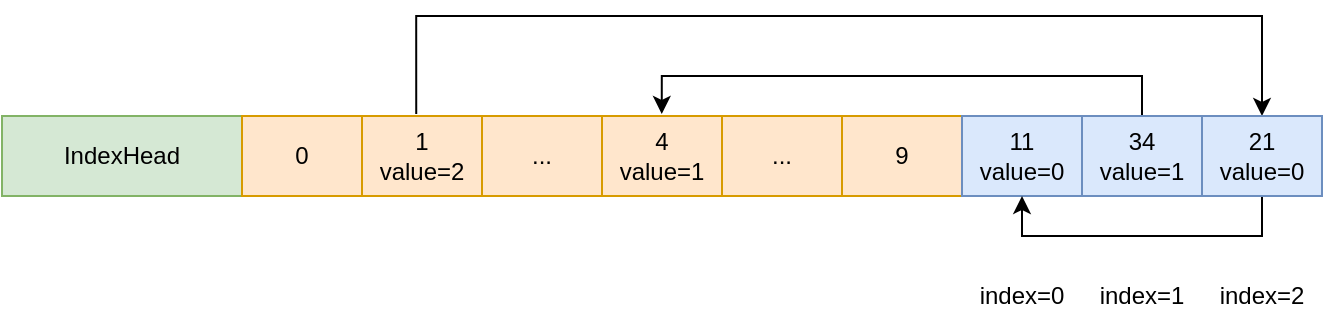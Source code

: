 <mxfile version="14.6.5" type="github">
  <diagram id="IyXbGtLOxJqc0Fvp0fRq" name="Page-1">
    <mxGraphModel dx="1773" dy="536" grid="1" gridSize="10" guides="1" tooltips="1" connect="1" arrows="1" fold="1" page="1" pageScale="1" pageWidth="827" pageHeight="1169" math="0" shadow="0">
      <root>
        <mxCell id="0" />
        <mxCell id="1" parent="0" />
        <mxCell id="7pgBq9qDwBBXRbjPiI7Y-23" value="IndexHead" style="rounded=0;whiteSpace=wrap;html=1;fillColor=#d5e8d4;strokeColor=#82b366;" vertex="1" parent="1">
          <mxGeometry x="-50" y="270" width="120" height="40" as="geometry" />
        </mxCell>
        <mxCell id="7pgBq9qDwBBXRbjPiI7Y-28" value="" style="shape=table;html=1;whiteSpace=wrap;startSize=0;container=1;collapsible=0;childLayout=tableLayout;fillColor=#ffe6cc;strokeColor=#d79b00;" vertex="1" parent="1">
          <mxGeometry x="70" y="270" width="360" height="40" as="geometry" />
        </mxCell>
        <mxCell id="7pgBq9qDwBBXRbjPiI7Y-29" value="" style="shape=partialRectangle;html=1;whiteSpace=wrap;collapsible=0;dropTarget=0;pointerEvents=0;fillColor=none;top=0;left=0;bottom=0;right=0;points=[[0,0.5],[1,0.5]];portConstraint=eastwest;" vertex="1" parent="7pgBq9qDwBBXRbjPiI7Y-28">
          <mxGeometry width="360" height="40" as="geometry" />
        </mxCell>
        <mxCell id="7pgBq9qDwBBXRbjPiI7Y-62" value="0" style="shape=partialRectangle;html=1;whiteSpace=wrap;connectable=0;fillColor=none;top=0;left=0;bottom=0;right=0;overflow=hidden;" vertex="1" parent="7pgBq9qDwBBXRbjPiI7Y-29">
          <mxGeometry width="60" height="40" as="geometry" />
        </mxCell>
        <mxCell id="7pgBq9qDwBBXRbjPiI7Y-59" value="1&lt;br&gt;value=2" style="shape=partialRectangle;html=1;whiteSpace=wrap;connectable=0;fillColor=none;top=0;left=0;bottom=0;right=0;overflow=hidden;" vertex="1" parent="7pgBq9qDwBBXRbjPiI7Y-29">
          <mxGeometry x="60" width="60" height="40" as="geometry" />
        </mxCell>
        <mxCell id="7pgBq9qDwBBXRbjPiI7Y-53" value="..." style="shape=partialRectangle;html=1;whiteSpace=wrap;connectable=0;fillColor=none;top=0;left=0;bottom=0;right=0;overflow=hidden;" vertex="1" parent="7pgBq9qDwBBXRbjPiI7Y-29">
          <mxGeometry x="120" width="60" height="40" as="geometry" />
        </mxCell>
        <mxCell id="7pgBq9qDwBBXRbjPiI7Y-50" value="4&lt;br&gt;value=1" style="shape=partialRectangle;html=1;whiteSpace=wrap;connectable=0;fillColor=none;top=0;left=0;bottom=0;right=0;overflow=hidden;" vertex="1" parent="7pgBq9qDwBBXRbjPiI7Y-29">
          <mxGeometry x="180" width="60" height="40" as="geometry" />
        </mxCell>
        <mxCell id="7pgBq9qDwBBXRbjPiI7Y-47" value="..." style="shape=partialRectangle;html=1;whiteSpace=wrap;connectable=0;fillColor=none;top=0;left=0;bottom=0;right=0;overflow=hidden;" vertex="1" parent="7pgBq9qDwBBXRbjPiI7Y-29">
          <mxGeometry x="240" width="60" height="40" as="geometry" />
        </mxCell>
        <mxCell id="7pgBq9qDwBBXRbjPiI7Y-31" value="9" style="shape=partialRectangle;html=1;whiteSpace=wrap;connectable=0;fillColor=none;top=0;left=0;bottom=0;right=0;overflow=hidden;" vertex="1" parent="7pgBq9qDwBBXRbjPiI7Y-29">
          <mxGeometry x="300" width="60" height="40" as="geometry" />
        </mxCell>
        <mxCell id="7pgBq9qDwBBXRbjPiI7Y-65" value="11&lt;br&gt;value=0" style="rounded=0;whiteSpace=wrap;html=1;fillColor=#dae8fc;strokeColor=#6c8ebf;" vertex="1" parent="1">
          <mxGeometry x="430" y="270" width="60" height="40" as="geometry" />
        </mxCell>
        <mxCell id="7pgBq9qDwBBXRbjPiI7Y-83" style="edgeStyle=orthogonalEdgeStyle;rounded=0;orthogonalLoop=1;jettySize=auto;html=1;exitX=0.5;exitY=0;exitDx=0;exitDy=0;entryX=0.242;entryY=-0.025;entryDx=0;entryDy=0;entryPerimeter=0;startArrow=classic;startFill=1;endArrow=none;endFill=0;" edge="1" parent="1" source="7pgBq9qDwBBXRbjPiI7Y-67" target="7pgBq9qDwBBXRbjPiI7Y-29">
          <mxGeometry relative="1" as="geometry">
            <Array as="points">
              <mxPoint x="580" y="220" />
              <mxPoint x="157" y="220" />
            </Array>
          </mxGeometry>
        </mxCell>
        <mxCell id="7pgBq9qDwBBXRbjPiI7Y-84" style="edgeStyle=orthogonalEdgeStyle;rounded=0;orthogonalLoop=1;jettySize=auto;html=1;exitX=0.5;exitY=1;exitDx=0;exitDy=0;entryX=0.5;entryY=1;entryDx=0;entryDy=0;startArrow=none;startFill=0;endArrow=classic;endFill=1;" edge="1" parent="1" source="7pgBq9qDwBBXRbjPiI7Y-67" target="7pgBq9qDwBBXRbjPiI7Y-65">
          <mxGeometry relative="1" as="geometry" />
        </mxCell>
        <mxCell id="7pgBq9qDwBBXRbjPiI7Y-67" value="21&lt;br&gt;value=0" style="rounded=0;whiteSpace=wrap;html=1;fillColor=#dae8fc;strokeColor=#6c8ebf;" vertex="1" parent="1">
          <mxGeometry x="550" y="270" width="60" height="40" as="geometry" />
        </mxCell>
        <mxCell id="7pgBq9qDwBBXRbjPiI7Y-85" style="edgeStyle=orthogonalEdgeStyle;rounded=0;orthogonalLoop=1;jettySize=auto;html=1;exitX=0.5;exitY=0;exitDx=0;exitDy=0;entryX=0.583;entryY=-0.025;entryDx=0;entryDy=0;entryPerimeter=0;startArrow=none;startFill=0;endArrow=classic;endFill=1;" edge="1" parent="1" source="7pgBq9qDwBBXRbjPiI7Y-69" target="7pgBq9qDwBBXRbjPiI7Y-29">
          <mxGeometry relative="1" as="geometry" />
        </mxCell>
        <mxCell id="7pgBq9qDwBBXRbjPiI7Y-69" value="34&lt;br&gt;value=1" style="rounded=0;whiteSpace=wrap;html=1;fillColor=#dae8fc;strokeColor=#6c8ebf;" vertex="1" parent="1">
          <mxGeometry x="490" y="270" width="60" height="40" as="geometry" />
        </mxCell>
        <mxCell id="7pgBq9qDwBBXRbjPiI7Y-80" value="index=0" style="text;html=1;strokeColor=none;fillColor=none;align=center;verticalAlign=middle;whiteSpace=wrap;rounded=0;" vertex="1" parent="1">
          <mxGeometry x="440" y="350" width="40" height="20" as="geometry" />
        </mxCell>
        <mxCell id="7pgBq9qDwBBXRbjPiI7Y-81" value="index=1" style="text;html=1;strokeColor=none;fillColor=none;align=center;verticalAlign=middle;whiteSpace=wrap;rounded=0;" vertex="1" parent="1">
          <mxGeometry x="500" y="350" width="40" height="20" as="geometry" />
        </mxCell>
        <mxCell id="7pgBq9qDwBBXRbjPiI7Y-82" value="index=2" style="text;html=1;strokeColor=none;fillColor=none;align=center;verticalAlign=middle;whiteSpace=wrap;rounded=0;" vertex="1" parent="1">
          <mxGeometry x="560" y="350" width="40" height="20" as="geometry" />
        </mxCell>
      </root>
    </mxGraphModel>
  </diagram>
</mxfile>
